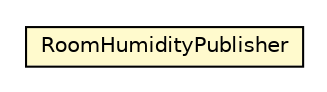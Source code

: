 #!/usr/local/bin/dot
#
# Class diagram 
# Generated by UMLGraph version R5_6-24-gf6e263 (http://www.umlgraph.org/)
#

digraph G {
	edge [fontname="Helvetica",fontsize=10,labelfontname="Helvetica",labelfontsize=10];
	node [fontname="Helvetica",fontsize=10,shape=plaintext];
	nodesep=0.25;
	ranksep=0.5;
	// org.universAAL.samples.sensor.simulator.RoomHumidityPublisher
	c7057308 [label=<<table title="org.universAAL.samples.sensor.simulator.RoomHumidityPublisher" border="0" cellborder="1" cellspacing="0" cellpadding="2" port="p" bgcolor="lemonChiffon" href="./RoomHumidityPublisher.html">
		<tr><td><table border="0" cellspacing="0" cellpadding="1">
<tr><td align="center" balign="center"> RoomHumidityPublisher </td></tr>
		</table></td></tr>
		</table>>, URL="./RoomHumidityPublisher.html", fontname="Helvetica", fontcolor="black", fontsize=10.0];
}


